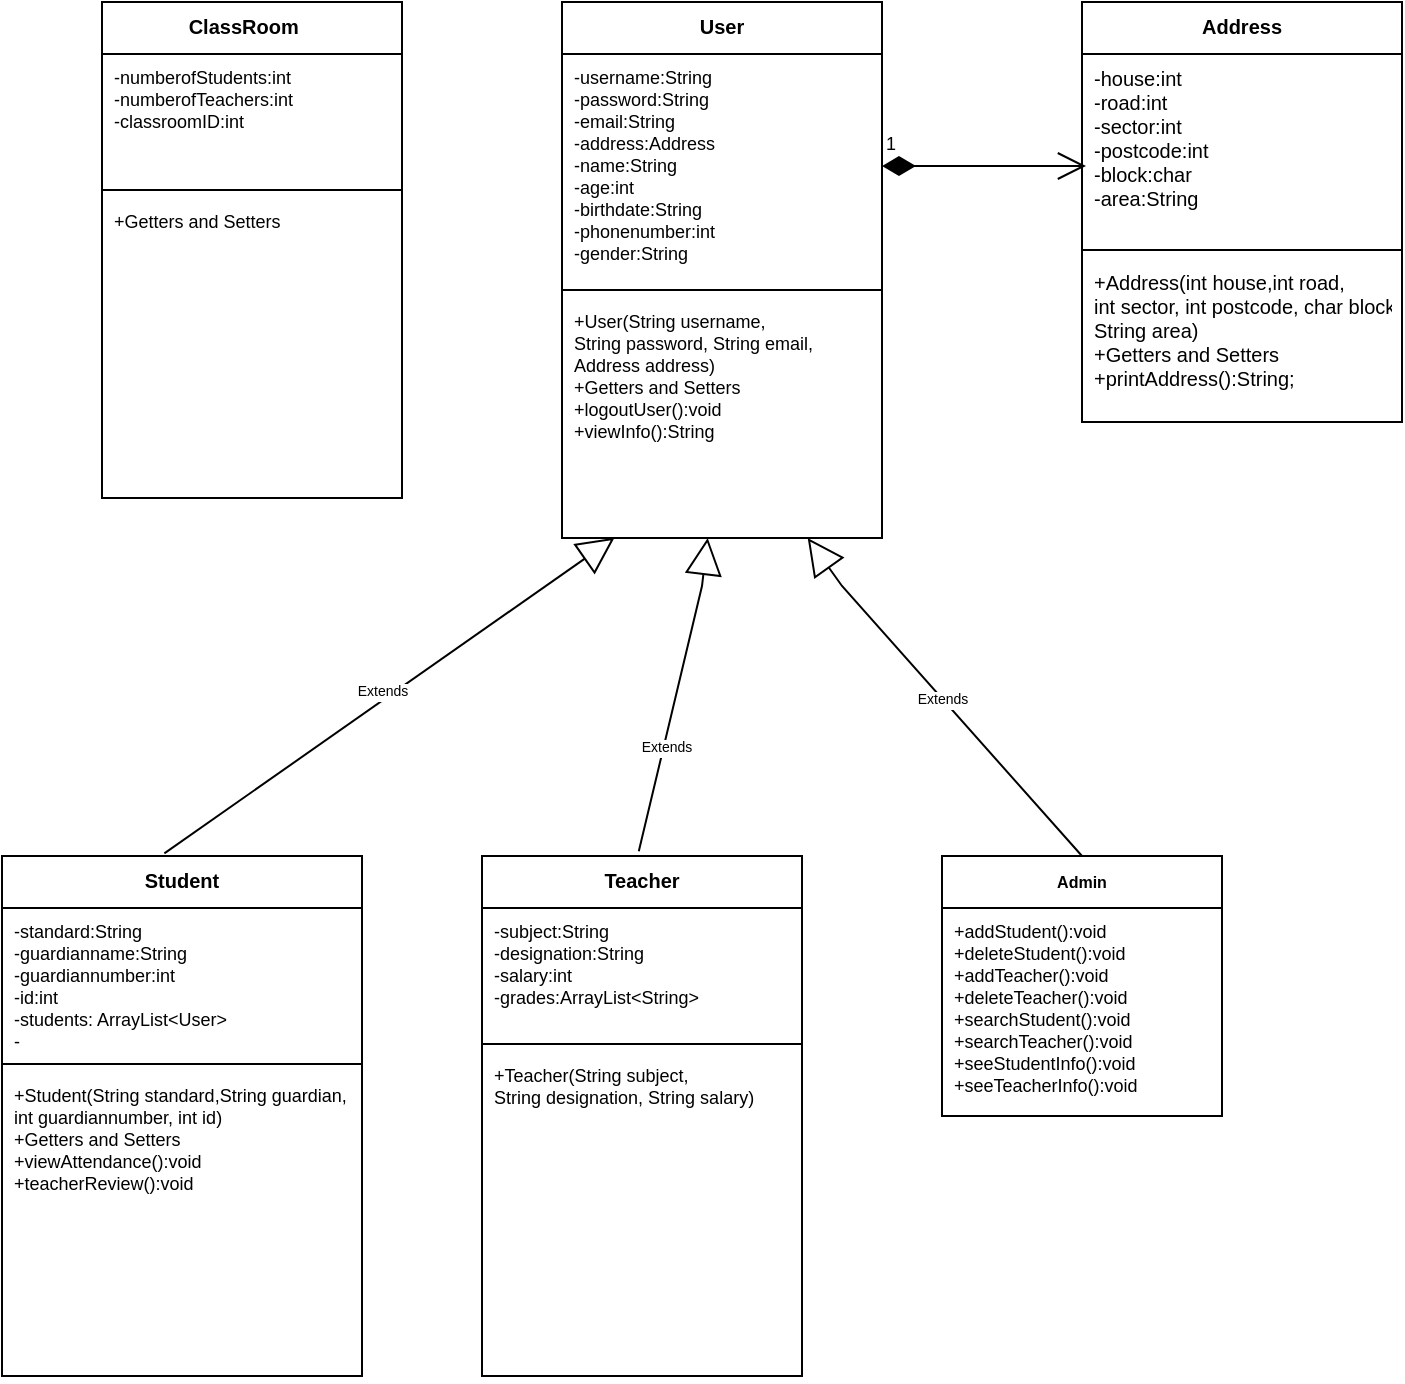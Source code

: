 <mxfile version="20.2.3" type="device"><diagram id="C5RBs43oDa-KdzZeNtuy" name="Page-1"><mxGraphModel dx="840" dy="418" grid="1" gridSize="10" guides="1" tooltips="1" connect="1" arrows="1" fold="1" page="1" pageScale="1" pageWidth="827" pageHeight="1169" math="0" shadow="0"><root><mxCell id="WIyWlLk6GJQsqaUBKTNV-0"/><mxCell id="WIyWlLk6GJQsqaUBKTNV-1" parent="WIyWlLk6GJQsqaUBKTNV-0"/><mxCell id="zkfFHV4jXpPFQw0GAbJ--0" value="User" style="swimlane;fontStyle=1;align=center;verticalAlign=top;childLayout=stackLayout;horizontal=1;startSize=26;horizontalStack=0;resizeParent=1;resizeLast=0;collapsible=1;marginBottom=0;rounded=0;shadow=0;strokeWidth=1;fontSize=10;" parent="WIyWlLk6GJQsqaUBKTNV-1" vertex="1"><mxGeometry x="310" y="28" width="160" height="268" as="geometry"><mxRectangle x="230" y="140" width="160" height="26" as="alternateBounds"/></mxGeometry></mxCell><mxCell id="zkfFHV4jXpPFQw0GAbJ--1" value="-username:String&#10;-password:String&#10;-email:String&#10;-address:Address&#10;-name:String&#10;-age:int&#10;-birthdate:String&#10;-phonenumber:int&#10;-gender:String" style="text;align=left;verticalAlign=top;spacingLeft=4;spacingRight=4;overflow=hidden;rotatable=0;points=[[0,0.5],[1,0.5]];portConstraint=eastwest;fontSize=9;" parent="zkfFHV4jXpPFQw0GAbJ--0" vertex="1"><mxGeometry y="26" width="160" height="114" as="geometry"/></mxCell><mxCell id="zkfFHV4jXpPFQw0GAbJ--4" value="" style="line;html=1;strokeWidth=1;align=left;verticalAlign=middle;spacingTop=-1;spacingLeft=3;spacingRight=3;rotatable=0;labelPosition=right;points=[];portConstraint=eastwest;fontSize=10;" parent="zkfFHV4jXpPFQw0GAbJ--0" vertex="1"><mxGeometry y="140" width="160" height="8" as="geometry"/></mxCell><mxCell id="zkfFHV4jXpPFQw0GAbJ--5" value="+User(String username,&#10;String password, String email, &#10;Address address)&#10;+Getters and Setters&#10;+logoutUser():void&#10;+viewInfo():String&#10;&#10;" style="text;align=left;verticalAlign=top;spacingLeft=4;spacingRight=4;overflow=hidden;rotatable=0;points=[[0,0.5],[1,0.5]];portConstraint=eastwest;fontSize=9;" parent="zkfFHV4jXpPFQw0GAbJ--0" vertex="1"><mxGeometry y="148" width="160" height="120" as="geometry"/></mxCell><mxCell id="zkfFHV4jXpPFQw0GAbJ--17" value="Address" style="swimlane;fontStyle=1;align=center;verticalAlign=top;childLayout=stackLayout;horizontal=1;startSize=26;horizontalStack=0;resizeParent=1;resizeLast=0;collapsible=1;marginBottom=0;rounded=0;shadow=0;strokeWidth=1;fontSize=10;" parent="WIyWlLk6GJQsqaUBKTNV-1" vertex="1"><mxGeometry x="570" y="28" width="160" height="210" as="geometry"><mxRectangle x="550" y="140" width="160" height="26" as="alternateBounds"/></mxGeometry></mxCell><mxCell id="zkfFHV4jXpPFQw0GAbJ--18" value="-house:int&#10;-road:int&#10;-sector:int&#10;-postcode:int&#10;-block:char&#10;-area:String&#10;" style="text;align=left;verticalAlign=top;spacingLeft=4;spacingRight=4;overflow=hidden;rotatable=0;points=[[0,0.5],[1,0.5]];portConstraint=eastwest;fontSize=10;" parent="zkfFHV4jXpPFQw0GAbJ--17" vertex="1"><mxGeometry y="26" width="160" height="94" as="geometry"/></mxCell><mxCell id="zkfFHV4jXpPFQw0GAbJ--23" value="" style="line;html=1;strokeWidth=1;align=left;verticalAlign=middle;spacingTop=-1;spacingLeft=3;spacingRight=3;rotatable=0;labelPosition=right;points=[];portConstraint=eastwest;fontSize=10;" parent="zkfFHV4jXpPFQw0GAbJ--17" vertex="1"><mxGeometry y="120" width="160" height="8" as="geometry"/></mxCell><mxCell id="zkfFHV4jXpPFQw0GAbJ--24" value="+Address(int house,int road, &#10;int sector, int postcode, char block,&#10;String area)&#10;+Getters and Setters&#10;+printAddress():String;" style="text;align=left;verticalAlign=top;spacingLeft=4;spacingRight=4;overflow=hidden;rotatable=0;points=[[0,0.5],[1,0.5]];portConstraint=eastwest;fontSize=10;" parent="zkfFHV4jXpPFQw0GAbJ--17" vertex="1"><mxGeometry y="128" width="160" height="82" as="geometry"/></mxCell><mxCell id="rIiee3ONesO9wszrKSv0-25" value="Student" style="swimlane;fontStyle=1;align=center;verticalAlign=top;childLayout=stackLayout;horizontal=1;startSize=26;horizontalStack=0;resizeParent=1;resizeParentMax=0;resizeLast=0;collapsible=1;marginBottom=0;fontSize=10;" parent="WIyWlLk6GJQsqaUBKTNV-1" vertex="1"><mxGeometry x="30" y="455" width="180" height="260" as="geometry"/></mxCell><mxCell id="rIiee3ONesO9wszrKSv0-26" value="-standard:String&#10;-guardianname:String&#10;-guardiannumber:int&#10;-id:int&#10;-students: ArrayList&lt;User&gt;&#10;-&#10;&#10;&#10;" style="text;strokeColor=none;fillColor=none;align=left;verticalAlign=top;spacingLeft=4;spacingRight=4;overflow=hidden;rotatable=0;points=[[0,0.5],[1,0.5]];portConstraint=eastwest;fontSize=9;" parent="rIiee3ONesO9wszrKSv0-25" vertex="1"><mxGeometry y="26" width="180" height="74" as="geometry"/></mxCell><mxCell id="rIiee3ONesO9wszrKSv0-27" value="" style="line;strokeWidth=1;fillColor=none;align=left;verticalAlign=middle;spacingTop=-1;spacingLeft=3;spacingRight=3;rotatable=0;labelPosition=right;points=[];portConstraint=eastwest;fontSize=10;" parent="rIiee3ONesO9wszrKSv0-25" vertex="1"><mxGeometry y="100" width="180" height="8" as="geometry"/></mxCell><mxCell id="rIiee3ONesO9wszrKSv0-28" value="+Student(String standard,String guardian,&#10;int guardiannumber, int id)&#10;+Getters and Setters&#10;+viewAttendance():void&#10;+teacherReview():void&#10;&#10;&#10;" style="text;strokeColor=none;fillColor=none;align=left;verticalAlign=top;spacingLeft=4;spacingRight=4;overflow=hidden;rotatable=0;points=[[0,0.5],[1,0.5]];portConstraint=eastwest;fontSize=9;" parent="rIiee3ONesO9wszrKSv0-25" vertex="1"><mxGeometry y="108" width="180" height="152" as="geometry"/></mxCell><mxCell id="rIiee3ONesO9wszrKSv0-29" value="Teacher" style="swimlane;fontStyle=1;align=center;verticalAlign=top;childLayout=stackLayout;horizontal=1;startSize=26;horizontalStack=0;resizeParent=1;resizeParentMax=0;resizeLast=0;collapsible=1;marginBottom=0;fontSize=10;" parent="WIyWlLk6GJQsqaUBKTNV-1" vertex="1"><mxGeometry x="270" y="455" width="160" height="260" as="geometry"/></mxCell><mxCell id="rIiee3ONesO9wszrKSv0-30" value="-subject:String&#10;-designation:String&#10;-salary:int&#10;-grades:ArrayList&lt;String&gt;&#10;&#10;&#10;" style="text;strokeColor=none;fillColor=none;align=left;verticalAlign=top;spacingLeft=4;spacingRight=4;overflow=hidden;rotatable=0;points=[[0,0.5],[1,0.5]];portConstraint=eastwest;fontSize=9;" parent="rIiee3ONesO9wszrKSv0-29" vertex="1"><mxGeometry y="26" width="160" height="64" as="geometry"/></mxCell><mxCell id="rIiee3ONesO9wszrKSv0-31" value="" style="line;strokeWidth=1;fillColor=none;align=left;verticalAlign=middle;spacingTop=-1;spacingLeft=3;spacingRight=3;rotatable=0;labelPosition=right;points=[];portConstraint=eastwest;fontSize=10;" parent="rIiee3ONesO9wszrKSv0-29" vertex="1"><mxGeometry y="90" width="160" height="8" as="geometry"/></mxCell><mxCell id="rIiee3ONesO9wszrKSv0-32" value="+Teacher(String subject, &#10;String designation, String salary)&#10;&#10;" style="text;strokeColor=none;fillColor=none;align=left;verticalAlign=top;spacingLeft=4;spacingRight=4;overflow=hidden;rotatable=0;points=[[0,0.5],[1,0.5]];portConstraint=eastwest;fontSize=9;" parent="rIiee3ONesO9wszrKSv0-29" vertex="1"><mxGeometry y="98" width="160" height="162" as="geometry"/></mxCell><mxCell id="5aya1wIUuIiNgLW5MF35-1" value="Extends" style="endArrow=block;endSize=16;endFill=0;html=1;rounded=0;fontSize=7;exitX=0.451;exitY=-0.005;exitDx=0;exitDy=0;exitPerimeter=0;entryX=0.164;entryY=0.999;entryDx=0;entryDy=0;entryPerimeter=0;" parent="WIyWlLk6GJQsqaUBKTNV-1" source="rIiee3ONesO9wszrKSv0-25" target="zkfFHV4jXpPFQw0GAbJ--5" edge="1"><mxGeometry x="-0.013" y="4" width="160" relative="1" as="geometry"><mxPoint x="100" y="270" as="sourcePoint"/><mxPoint x="280" y="300" as="targetPoint"/><mxPoint as="offset"/><Array as="points"/></mxGeometry></mxCell><mxCell id="5aya1wIUuIiNgLW5MF35-2" value="Extends" style="endArrow=block;endSize=16;endFill=0;html=1;rounded=0;fontSize=7;exitX=0.49;exitY=-0.009;exitDx=0;exitDy=0;exitPerimeter=0;" parent="WIyWlLk6GJQsqaUBKTNV-1" source="rIiee3ONesO9wszrKSv0-29" target="zkfFHV4jXpPFQw0GAbJ--5" edge="1"><mxGeometry x="-0.334" y="-1" width="160" relative="1" as="geometry"><mxPoint x="320" y="250" as="sourcePoint"/><mxPoint x="330" y="290" as="targetPoint"/><mxPoint as="offset"/><Array as="points"><mxPoint x="380" y="320"/></Array></mxGeometry></mxCell><mxCell id="5aya1wIUuIiNgLW5MF35-3" value="Extends" style="endArrow=block;endSize=16;endFill=0;html=1;rounded=0;fontSize=7;exitX=0.5;exitY=0;exitDx=0;exitDy=0;" parent="WIyWlLk6GJQsqaUBKTNV-1" source="5aya1wIUuIiNgLW5MF35-9" target="zkfFHV4jXpPFQw0GAbJ--5" edge="1"><mxGeometry width="160" relative="1" as="geometry"><mxPoint x="548.32" y="337.41" as="sourcePoint"/><mxPoint x="340" y="230" as="targetPoint"/><Array as="points"><mxPoint x="450" y="320"/></Array></mxGeometry></mxCell><mxCell id="5aya1wIUuIiNgLW5MF35-7" value="1" style="endArrow=open;html=1;endSize=12;startArrow=diamondThin;startSize=14;startFill=1;edgeStyle=orthogonalEdgeStyle;align=left;verticalAlign=bottom;rounded=0;labelBackgroundColor=none;fontSize=9;" parent="WIyWlLk6GJQsqaUBKTNV-1" edge="1"><mxGeometry x="-1" y="3" relative="1" as="geometry"><mxPoint x="470" y="110" as="sourcePoint"/><mxPoint x="572" y="110" as="targetPoint"/></mxGeometry></mxCell><mxCell id="5aya1wIUuIiNgLW5MF35-9" value="Admin" style="swimlane;fontStyle=1;childLayout=stackLayout;horizontal=1;startSize=26;fillColor=none;horizontalStack=0;resizeParent=1;resizeParentMax=0;resizeLast=0;collapsible=1;marginBottom=0;labelBackgroundColor=default;fontSize=8;" parent="WIyWlLk6GJQsqaUBKTNV-1" vertex="1"><mxGeometry x="500" y="455" width="140" height="130" as="geometry"/></mxCell><mxCell id="5aya1wIUuIiNgLW5MF35-10" value="+addStudent():void&#10;+deleteStudent():void&#10;+addTeacher():void&#10;+deleteTeacher():void&#10;+searchStudent():void&#10;+searchTeacher():void&#10;+seeStudentInfo():void&#10;+seeTeacherInfo():void&#10;" style="text;strokeColor=none;fillColor=none;align=left;verticalAlign=top;spacingLeft=4;spacingRight=4;overflow=hidden;rotatable=0;points=[[0,0.5],[1,0.5]];portConstraint=eastwest;labelBackgroundColor=default;fontSize=9;" parent="5aya1wIUuIiNgLW5MF35-9" vertex="1"><mxGeometry y="26" width="140" height="104" as="geometry"/></mxCell><mxCell id="W_ykfyFfDdtYFa2SwClq-4" value="ClassRoom   " style="swimlane;fontStyle=1;align=center;verticalAlign=top;childLayout=stackLayout;horizontal=1;startSize=26;horizontalStack=0;resizeParent=1;resizeParentMax=0;resizeLast=0;collapsible=1;marginBottom=0;fontSize=10;" parent="WIyWlLk6GJQsqaUBKTNV-1" vertex="1"><mxGeometry x="80" y="28" width="150" height="248" as="geometry"/></mxCell><mxCell id="W_ykfyFfDdtYFa2SwClq-5" value="-numberofStudents:int&#10;-numberofTeachers:int&#10;-classroomID:int&#10;" style="text;strokeColor=none;fillColor=none;align=left;verticalAlign=top;spacingLeft=4;spacingRight=4;overflow=hidden;rotatable=0;points=[[0,0.5],[1,0.5]];portConstraint=eastwest;fontSize=9;" parent="W_ykfyFfDdtYFa2SwClq-4" vertex="1"><mxGeometry y="26" width="150" height="64" as="geometry"/></mxCell><mxCell id="W_ykfyFfDdtYFa2SwClq-6" value="" style="line;strokeWidth=1;fillColor=none;align=left;verticalAlign=middle;spacingTop=-1;spacingLeft=3;spacingRight=3;rotatable=0;labelPosition=right;points=[];portConstraint=eastwest;" parent="W_ykfyFfDdtYFa2SwClq-4" vertex="1"><mxGeometry y="90" width="150" height="8" as="geometry"/></mxCell><mxCell id="W_ykfyFfDdtYFa2SwClq-7" value="+Getters and Setters" style="text;strokeColor=none;fillColor=none;align=left;verticalAlign=top;spacingLeft=4;spacingRight=4;overflow=hidden;rotatable=0;points=[[0,0.5],[1,0.5]];portConstraint=eastwest;fontSize=9;" parent="W_ykfyFfDdtYFa2SwClq-4" vertex="1"><mxGeometry y="98" width="150" height="150" as="geometry"/></mxCell></root></mxGraphModel></diagram></mxfile>